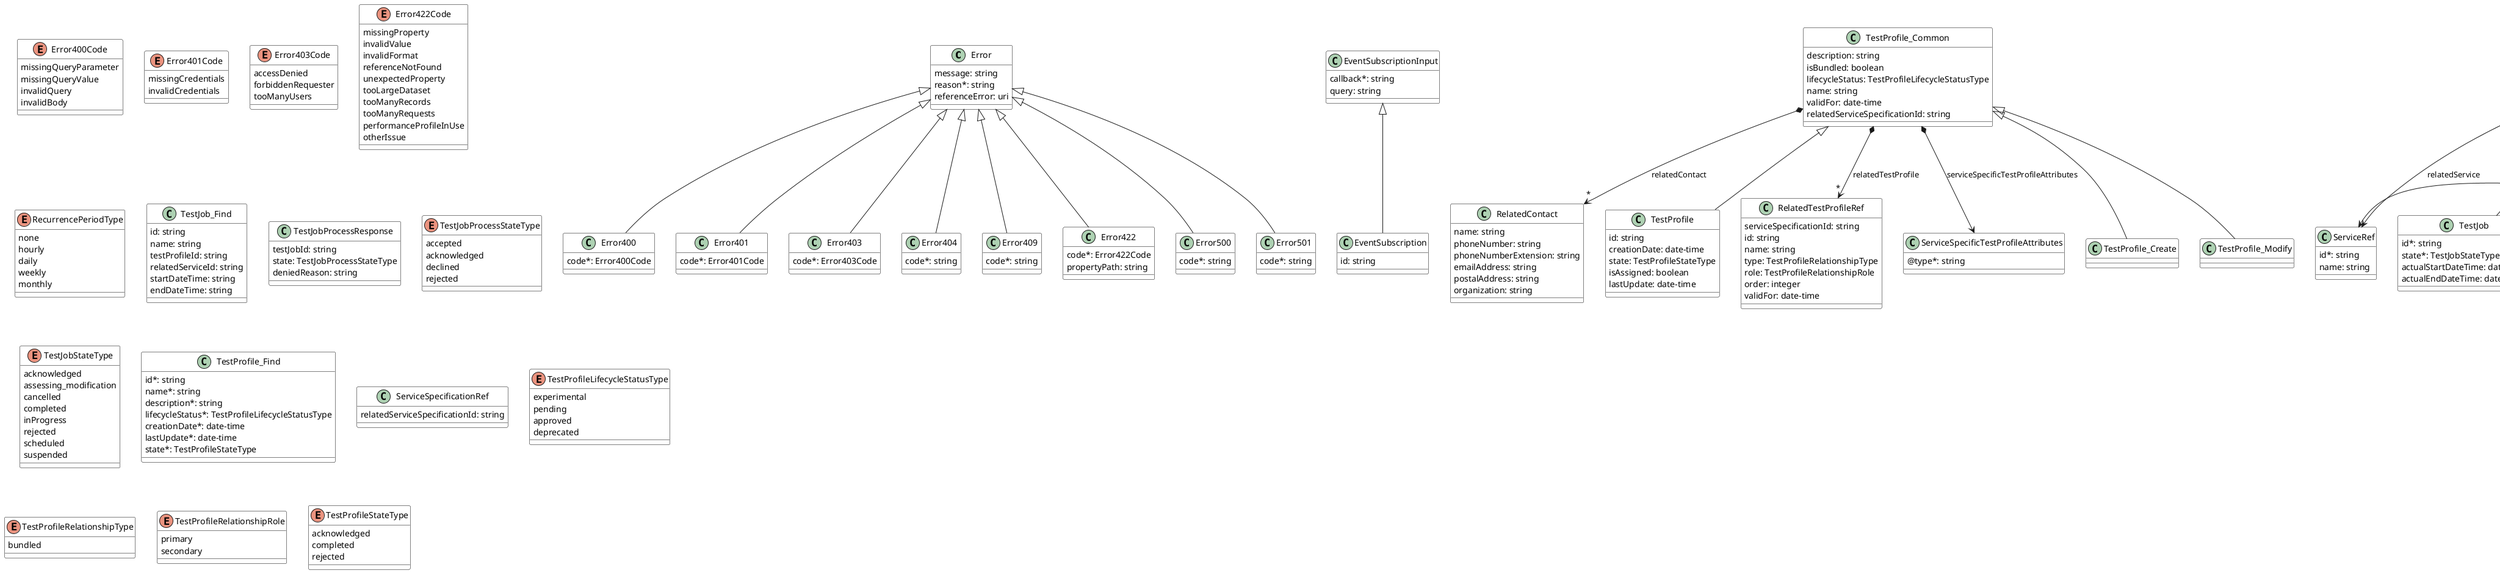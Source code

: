 @startuml sftDataModel
skinparam {
    ClassBackgroundColor White
    ClassBorderColor Black
}

class Error {

    message: string
    reason*: string
    referenceError: uri
}



class Error400 {

    code*: Error400Code
}
Error <|-- Error400



enum Error400Code {

    missingQueryParameter
    missingQueryValue
    invalidQuery
    invalidBody
}
class Error401 {

    code*: Error401Code
}
Error <|-- Error401



enum Error401Code {

    missingCredentials
    invalidCredentials
}
class Error403 {

    code*: Error403Code
}
Error <|-- Error403



enum Error403Code {

    accessDenied
    forbiddenRequester
    tooManyUsers
}
class Error404 {

    code*: string
}
Error <|-- Error404



class Error409 {

    code*: string
}
Error <|-- Error409



class Error422 {

    code*: Error422Code
    propertyPath: string
}
Error <|-- Error422



enum Error422Code {

    missingProperty
    invalidValue
    invalidFormat
    referenceNotFound
    unexpectedProperty
    tooLargeDataset
    tooManyRecords
    tooManyRequests
    performanceProfileInUse
    otherIssue
}
class Error500 {

    code*: string
}
Error <|-- Error500



class Error501 {

    code*: string
}
Error <|-- Error501



class EventSubscription {

    id: string
}
EventSubscriptionInput <|-- EventSubscription



class EventSubscriptionInput {

    callback*: string
    query: string
}



class RelatedContact {

    name: string
    phoneNumber: string
    phoneNumberExtension: string
    emailAddress: string
    postalAddress: string
    organization: string
}



enum RecurrencePeriodType {

    none
    hourly
    daily
    weekly
    monthly
}
class ServiceRef {

    id*: string
    name: string
}



class TestJob {

    id*: string
    state*: TestJobStateType
    actualStartDateTime: date-time
    actualEndDateTime: date-time
}
TestJob_Common <|-- TestJob



class TestJob_Common {

    name: string
    description: string
    startDateTime: date-time
    endDateTime: date-time
    recurrencePeriod: RecurrencePeriodType
    validFor: date-time
}

TestJob_Common *--> TestProfileRefOrValue : testProfile
TestJob_Common *--> ServiceRef : relatedService
TestJob_Common *--> TestMeasureAttributes : testMeasureAttributes


class TestJob_Find {

    id: string
    name: string
    testProfileId: string
    relatedServiceId: string
    startDateTime: string
    endDateTime: string
}



class TestProfileRefOrValue {

    @type*: string
}



class TestProfileRef {

    href: string
    id*: string
}
TestProfileRefOrValue <|-- TestProfileRef



class TestProfileValue {

}
TestProfileRefOrValue <|-- TestProfileValue



class TestJob_Create {

}
TestJob_Common <|-- TestJob_Create



class TestJob_Modify {

}
TestJob_Common <|-- TestJob_Modify



class TestJobProcessResponse {

    testJobId: string
    state: TestJobProcessStateType
    deniedReason: string
}



enum TestJobProcessStateType {

    accepted
    acknowledged
    declined
    rejected
}
enum TestJobStateType {

    acknowledged
    assessing_modification
    cancelled
    completed
    inProgress
    rejected
    scheduled
    suspended
}
class TestProfile {

    id: string
    creationDate: date-time
    state: TestProfileStateType
    isAssigned: boolean
    lastUpdate: date-time
}
TestProfile_Common <|-- TestProfile



class TestProfile_Common {

    description: string
    isBundled: boolean
    lifecycleStatus: TestProfileLifecycleStatusType
    name: string
    validFor: date-time
    relatedServiceSpecificationId: string
}

TestProfile_Common *-->"*" RelatedTestProfileRef : relatedTestProfile
TestProfile_Common *--> ServiceSpecificTestProfileAttributes : serviceSpecificTestProfileAttributes
TestProfile_Common *-->"*" RelatedContact : relatedContact


class TestProfile_Create {

}
TestProfile_Common <|-- TestProfile_Create



class TestProfile_Find {

    id*: string
    name*: string
    description*: string
    lifecycleStatus*: TestProfileLifecycleStatusType
    creationDate*: date-time
    lastUpdate*: date-time
    state*: TestProfileStateType
}



class TestProfile_Modify {

}
TestProfile_Common <|-- TestProfile_Modify



class ServiceSpecificTestProfileAttributes {

    @type*: string
}



class ServiceSpecificationRef {

    relatedServiceSpecificationId: string
}



class RelatedTestProfileRef {

    serviceSpecificationId: string
    id: string
    name: string
    type: TestProfileRelationshipType
    role: TestProfileRelationshipRole
    order: integer
    validFor: date-time
}



enum TestProfileLifecycleStatusType {

    experimental
    pending
    approved
    deprecated
}
enum TestProfileRelationshipType {

    bundled
}
enum TestProfileRelationshipRole {

    primary
    secondary
}
enum TestProfileStateType {

    acknowledged
    completed
    rejected
}
class TestMeasureAttributes {

    @type*: string
}



class SuspendTestJob {

    suspensionDeniedReason: string
    creationDate: date-time
    href: string
    id*: string
    state*: TestJobProcessStateType
}
SuspendTestJob_Common <|-- SuspendTestJob



class SuspendTestJob_Common {

    suspensionReason: string
}

SuspendTestJob_Common *--> TestJobRef : testJob


class SuspendTestJob_Create {

}
SuspendTestJob_Common <|-- SuspendTestJob_Create



class SuspendTestJob_Find {

    creationDate: date-time
    id*: string
    state*: TestJobProcessStateType
}

SuspendTestJob_Find *--> TestJobRef : testJob


class ResumeTestJob {

    resumptionDeniedReason: string
    creationDate: date-time
    href: string
    id*: string
    state*: TestJobProcessStateType
}
ResumeTestJob_Common <|-- ResumeTestJob



class ResumeTestJob_Common {

    resumptionReason: string
}

ResumeTestJob_Common *--> TestJobRef : testJob


class ResumeTestJob_Create {

}
ResumeTestJob_Common <|-- ResumeTestJob_Create



class ResumeTestJob_Find {

    creationDate: date-time
    id*: string
    state*: TestJobProcessStateType
}

ResumeTestJob_Find *--> TestJobRef : testJob


class CancelTestJob {

    cancellationDeniedReason: string
    creationDate: date-time
    href: string
    id*: string
    state*: TestJobProcessStateType
}
CancelTestJob_Common <|-- CancelTestJob



class CancelTestJob_Common {

    cancellationReason: string
}

CancelTestJob_Common *--> TestJobRef : testJob


class CancelTestJob_Create {

}
CancelTestJob_Common <|-- CancelTestJob_Create



class CancelTestJob_Find {

    creationDate: date-time
    id*: string
    state*: TestJobProcessStateType
}

CancelTestJob_Find *--> TestJobRef : testJob


class ModifyTestJob {

    modificationDeniedReason: string
    creationDate: date-time
    href: string
    id*: string
    state*: TestJobProcessStateType
}
ModifyTestJob_Common <|-- ModifyTestJob



class ModifyTestJob_Common {

    modificationReason: string
    name: string
    description: string
    startDateTime: date-time
    endDateTime: date-time
}

ModifyTestJob_Common *--> TestJobRef : testJob
ModifyTestJob_Common *--> TestProfileRefOrValue : testProfile
ModifyTestJob_Common *--> ServiceRef : relatedService
ModifyTestJob_Common *--> TestMeasureAttributes : testMeasureAttributes


class ModifyTestJob_Create {

}
ModifyTestJob_Common <|-- ModifyTestJob_Create



class ModifyTestJob_Find {

    creationDate: date-time
    id*: string
    state*: TestJobProcessStateType
}

ModifyTestJob_Find *--> TestJobRef : testJob


class TestJobRef {

    href: string
    id*: string
}



@enduml
